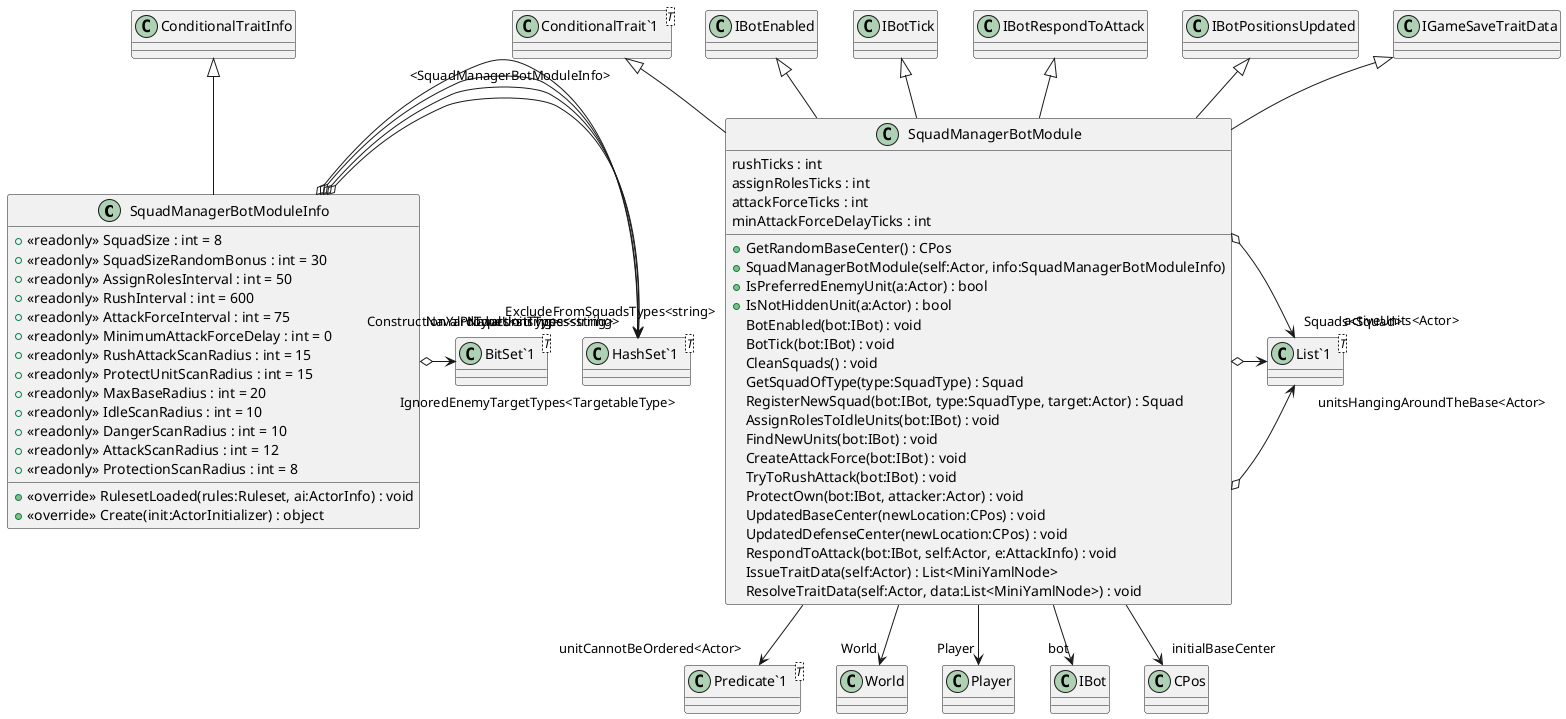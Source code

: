 @startuml
class SquadManagerBotModuleInfo {
    + <<readonly>> SquadSize : int = 8
    + <<readonly>> SquadSizeRandomBonus : int = 30
    + <<readonly>> AssignRolesInterval : int = 50
    + <<readonly>> RushInterval : int = 600
    + <<readonly>> AttackForceInterval : int = 75
    + <<readonly>> MinimumAttackForceDelay : int = 0
    + <<readonly>> RushAttackScanRadius : int = 15
    + <<readonly>> ProtectUnitScanRadius : int = 15
    + <<readonly>> MaxBaseRadius : int = 20
    + <<readonly>> IdleScanRadius : int = 10
    + <<readonly>> DangerScanRadius : int = 10
    + <<readonly>> AttackScanRadius : int = 12
    + <<readonly>> ProtectionScanRadius : int = 8
    + <<override>> RulesetLoaded(rules:Ruleset, ai:ActorInfo) : void
    + <<override>> Create(init:ActorInitializer) : object
}
class SquadManagerBotModule {
    + GetRandomBaseCenter() : CPos
    rushTicks : int
    assignRolesTicks : int
    attackForceTicks : int
    minAttackForceDelayTicks : int
    + SquadManagerBotModule(self:Actor, info:SquadManagerBotModuleInfo)
    + IsPreferredEnemyUnit(a:Actor) : bool
    + IsNotHiddenUnit(a:Actor) : bool
    BotEnabled(bot:IBot) : void
    BotTick(bot:IBot) : void
    CleanSquads() : void
    GetSquadOfType(type:SquadType) : Squad
    RegisterNewSquad(bot:IBot, type:SquadType, target:Actor) : Squad
    AssignRolesToIdleUnits(bot:IBot) : void
    FindNewUnits(bot:IBot) : void
    CreateAttackForce(bot:IBot) : void
    TryToRushAttack(bot:IBot) : void
    ProtectOwn(bot:IBot, attacker:Actor) : void
    UpdatedBaseCenter(newLocation:CPos) : void
    UpdatedDefenseCenter(newLocation:CPos) : void
    RespondToAttack(bot:IBot, self:Actor, e:AttackInfo) : void
    IssueTraitData(self:Actor) : List<MiniYamlNode>
    ResolveTraitData(self:Actor, data:List<MiniYamlNode>) : void
}
class "HashSet`1"<T> {
}
class "BitSet`1"<T> {
}
class "ConditionalTrait`1"<T> {
}
class "Predicate`1"<T> {
}
class "List`1"<T> {
}
ConditionalTraitInfo <|-- SquadManagerBotModuleInfo
SquadManagerBotModuleInfo o-> "NavalUnitsTypes<string>" "HashSet`1"
SquadManagerBotModuleInfo o-> "ExcludeFromSquadsTypes<string>" "HashSet`1"
SquadManagerBotModuleInfo o-> "ConstructionYardTypes<string>" "HashSet`1"
SquadManagerBotModuleInfo o-> "NavalProductionTypes<string>" "HashSet`1"
SquadManagerBotModuleInfo o-> "IgnoredEnemyTargetTypes<TargetableType>" "BitSet`1"
"ConditionalTrait`1" "<SquadManagerBotModuleInfo>" <|-- SquadManagerBotModule
IBotEnabled <|-- SquadManagerBotModule
IBotTick <|-- SquadManagerBotModule
IBotRespondToAttack <|-- SquadManagerBotModule
IBotPositionsUpdated <|-- SquadManagerBotModule
IGameSaveTraitData <|-- SquadManagerBotModule
SquadManagerBotModule --> "World" World
SquadManagerBotModule --> "Player" Player
SquadManagerBotModule --> "unitCannotBeOrdered<Actor>" "Predicate`1"
SquadManagerBotModule o-> "unitsHangingAroundTheBase<Actor>" "List`1"
SquadManagerBotModule o-> "activeUnits<Actor>" "List`1"
SquadManagerBotModule o-> "Squads<Squad>" "List`1"
SquadManagerBotModule --> "bot" IBot
SquadManagerBotModule --> "initialBaseCenter" CPos
@enduml
